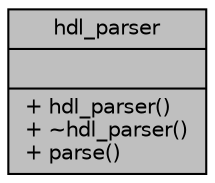 digraph "hdl_parser"
{
  edge [fontname="Helvetica",fontsize="10",labelfontname="Helvetica",labelfontsize="10"];
  node [fontname="Helvetica",fontsize="10",shape=record];
  Node0 [label="{hdl_parser\n||+ hdl_parser()\l+ ~hdl_parser()\l+ parse()\l}",height=0.2,width=0.4,color="black", fillcolor="grey75", style="filled", fontcolor="black"];
}
